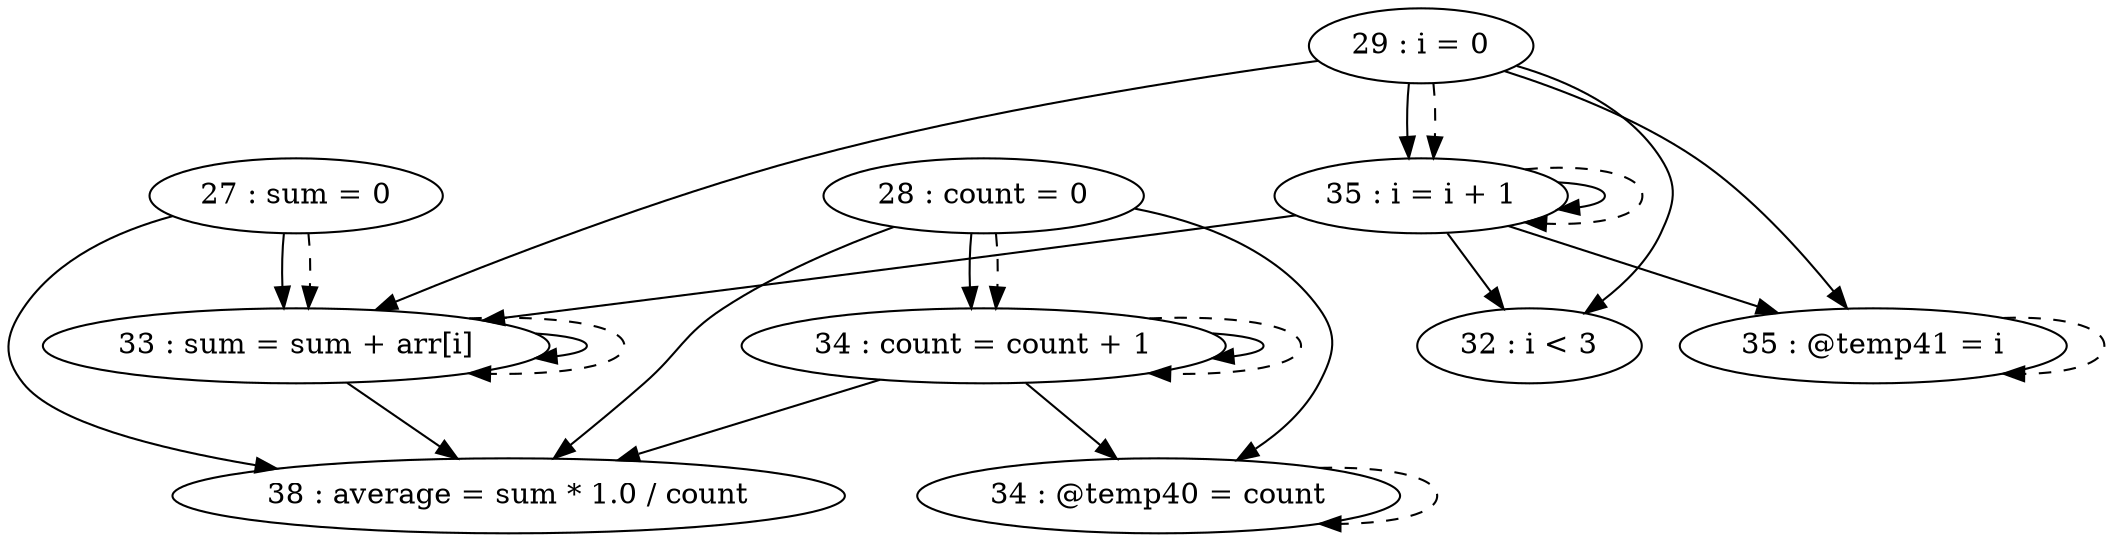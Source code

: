 digraph G {
"27 : sum = 0"
"27 : sum = 0" -> "33 : sum = sum + arr[i]"
"27 : sum = 0" -> "38 : average = sum * 1.0 / count"
"27 : sum = 0" -> "33 : sum = sum + arr[i]" [style=dashed]
"28 : count = 0"
"28 : count = 0" -> "34 : count = count + 1"
"28 : count = 0" -> "38 : average = sum * 1.0 / count"
"28 : count = 0" -> "34 : @temp40 = count"
"28 : count = 0" -> "34 : count = count + 1" [style=dashed]
"29 : i = 0"
"29 : i = 0" -> "35 : i = i + 1"
"29 : i = 0" -> "33 : sum = sum + arr[i]"
"29 : i = 0" -> "32 : i < 3"
"29 : i = 0" -> "35 : @temp41 = i"
"29 : i = 0" -> "35 : i = i + 1" [style=dashed]
"32 : i < 3"
"33 : sum = sum + arr[i]"
"33 : sum = sum + arr[i]" -> "33 : sum = sum + arr[i]"
"33 : sum = sum + arr[i]" -> "38 : average = sum * 1.0 / count"
"33 : sum = sum + arr[i]" -> "33 : sum = sum + arr[i]" [style=dashed]
"34 : @temp40 = count"
"34 : @temp40 = count" -> "34 : @temp40 = count" [style=dashed]
"34 : count = count + 1"
"34 : count = count + 1" -> "34 : count = count + 1"
"34 : count = count + 1" -> "38 : average = sum * 1.0 / count"
"34 : count = count + 1" -> "34 : @temp40 = count"
"34 : count = count + 1" -> "34 : count = count + 1" [style=dashed]
"35 : @temp41 = i"
"35 : @temp41 = i" -> "35 : @temp41 = i" [style=dashed]
"35 : i = i + 1"
"35 : i = i + 1" -> "35 : i = i + 1"
"35 : i = i + 1" -> "33 : sum = sum + arr[i]"
"35 : i = i + 1" -> "35 : @temp41 = i"
"35 : i = i + 1" -> "32 : i < 3"
"35 : i = i + 1" -> "35 : i = i + 1" [style=dashed]
"32 : i < 3"
"38 : average = sum * 1.0 / count"
}
